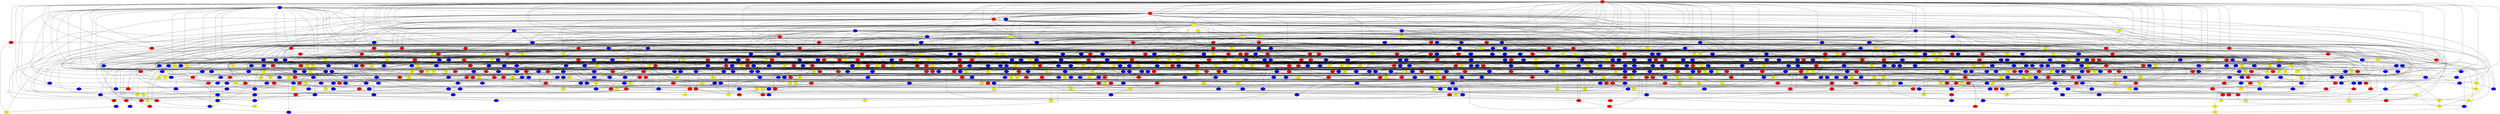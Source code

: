 graph {
0 [style = filled fillcolor = red];
1 [style = filled fillcolor = blue];
2 [style = filled fillcolor = red];
3 [style = filled fillcolor = red];
4 [style = filled fillcolor = yellow];
5 [style = filled fillcolor = blue];
6 [style = filled fillcolor = red];
7 [style = filled fillcolor = blue];
8 [style = filled fillcolor = yellow];
9 [style = filled fillcolor = blue];
10 [style = filled fillcolor = yellow];
11 [style = filled fillcolor = red];
12 [style = filled fillcolor = yellow];
13 [style = filled fillcolor = red];
14 [style = filled fillcolor = blue];
15 [style = filled fillcolor = yellow];
16 [style = filled fillcolor = blue];
17 [style = filled fillcolor = blue];
18 [style = filled fillcolor = red];
19 [style = filled fillcolor = red];
20 [style = filled fillcolor = blue];
21 [style = filled fillcolor = red];
22 [style = filled fillcolor = blue];
23 [style = filled fillcolor = yellow];
24 [style = filled fillcolor = red];
25 [style = filled fillcolor = red];
26 [style = filled fillcolor = blue];
27 [style = filled fillcolor = blue];
28 [style = filled fillcolor = blue];
29 [style = filled fillcolor = red];
30 [style = filled fillcolor = blue];
31 [style = filled fillcolor = blue];
32 [style = filled fillcolor = blue];
33 [style = filled fillcolor = red];
34 [style = filled fillcolor = yellow];
35 [style = filled fillcolor = blue];
36 [style = filled fillcolor = yellow];
37 [style = filled fillcolor = red];
38 [style = filled fillcolor = blue];
39 [style = filled fillcolor = red];
40 [style = filled fillcolor = blue];
41 [style = filled fillcolor = yellow];
42 [style = filled fillcolor = blue];
43 [style = filled fillcolor = red];
44 [style = filled fillcolor = red];
45 [style = filled fillcolor = yellow];
46 [style = filled fillcolor = blue];
47 [style = filled fillcolor = yellow];
48 [style = filled fillcolor = red];
49 [style = filled fillcolor = blue];
50 [style = filled fillcolor = blue];
51 [style = filled fillcolor = yellow];
52 [style = filled fillcolor = blue];
53 [style = filled fillcolor = blue];
54 [style = filled fillcolor = yellow];
55 [style = filled fillcolor = blue];
56 [style = filled fillcolor = blue];
57 [style = filled fillcolor = red];
58 [style = filled fillcolor = blue];
59 [style = filled fillcolor = yellow];
60 [style = filled fillcolor = yellow];
61 [style = filled fillcolor = blue];
62 [style = filled fillcolor = blue];
63 [style = filled fillcolor = red];
64 [style = filled fillcolor = red];
65 [style = filled fillcolor = yellow];
66 [style = filled fillcolor = yellow];
67 [style = filled fillcolor = blue];
68 [style = filled fillcolor = red];
69 [style = filled fillcolor = red];
70 [style = filled fillcolor = blue];
71 [style = filled fillcolor = blue];
72 [style = filled fillcolor = yellow];
73 [style = filled fillcolor = red];
74 [style = filled fillcolor = red];
75 [style = filled fillcolor = yellow];
76 [style = filled fillcolor = yellow];
77 [style = filled fillcolor = red];
78 [style = filled fillcolor = yellow];
79 [style = filled fillcolor = yellow];
80 [style = filled fillcolor = red];
81 [style = filled fillcolor = red];
82 [style = filled fillcolor = blue];
83 [style = filled fillcolor = red];
84 [style = filled fillcolor = yellow];
85 [style = filled fillcolor = blue];
86 [style = filled fillcolor = yellow];
87 [style = filled fillcolor = red];
88 [style = filled fillcolor = yellow];
89 [style = filled fillcolor = red];
90 [style = filled fillcolor = red];
91 [style = filled fillcolor = red];
92 [style = filled fillcolor = red];
93 [style = filled fillcolor = red];
94 [style = filled fillcolor = yellow];
95 [style = filled fillcolor = blue];
96 [style = filled fillcolor = red];
97 [style = filled fillcolor = yellow];
98 [style = filled fillcolor = blue];
99 [style = filled fillcolor = blue];
100 [style = filled fillcolor = yellow];
101 [style = filled fillcolor = blue];
102 [style = filled fillcolor = blue];
103 [style = filled fillcolor = yellow];
104 [style = filled fillcolor = blue];
105 [style = filled fillcolor = yellow];
106 [style = filled fillcolor = blue];
107 [style = filled fillcolor = blue];
108 [style = filled fillcolor = blue];
109 [style = filled fillcolor = blue];
110 [style = filled fillcolor = yellow];
111 [style = filled fillcolor = red];
112 [style = filled fillcolor = blue];
113 [style = filled fillcolor = yellow];
114 [style = filled fillcolor = blue];
115 [style = filled fillcolor = red];
116 [style = filled fillcolor = red];
117 [style = filled fillcolor = blue];
118 [style = filled fillcolor = yellow];
119 [style = filled fillcolor = yellow];
120 [style = filled fillcolor = red];
121 [style = filled fillcolor = red];
122 [style = filled fillcolor = yellow];
123 [style = filled fillcolor = blue];
124 [style = filled fillcolor = red];
125 [style = filled fillcolor = blue];
126 [style = filled fillcolor = blue];
127 [style = filled fillcolor = blue];
128 [style = filled fillcolor = yellow];
129 [style = filled fillcolor = blue];
130 [style = filled fillcolor = red];
131 [style = filled fillcolor = blue];
132 [style = filled fillcolor = red];
133 [style = filled fillcolor = blue];
134 [style = filled fillcolor = blue];
135 [style = filled fillcolor = blue];
136 [style = filled fillcolor = blue];
137 [style = filled fillcolor = blue];
138 [style = filled fillcolor = yellow];
139 [style = filled fillcolor = red];
140 [style = filled fillcolor = yellow];
141 [style = filled fillcolor = blue];
142 [style = filled fillcolor = blue];
143 [style = filled fillcolor = blue];
144 [style = filled fillcolor = blue];
145 [style = filled fillcolor = blue];
146 [style = filled fillcolor = blue];
147 [style = filled fillcolor = yellow];
148 [style = filled fillcolor = yellow];
149 [style = filled fillcolor = blue];
150 [style = filled fillcolor = yellow];
151 [style = filled fillcolor = blue];
152 [style = filled fillcolor = red];
153 [style = filled fillcolor = blue];
154 [style = filled fillcolor = red];
155 [style = filled fillcolor = blue];
156 [style = filled fillcolor = red];
157 [style = filled fillcolor = yellow];
158 [style = filled fillcolor = blue];
159 [style = filled fillcolor = blue];
160 [style = filled fillcolor = yellow];
161 [style = filled fillcolor = red];
162 [style = filled fillcolor = yellow];
163 [style = filled fillcolor = yellow];
164 [style = filled fillcolor = blue];
165 [style = filled fillcolor = red];
166 [style = filled fillcolor = red];
167 [style = filled fillcolor = blue];
168 [style = filled fillcolor = red];
169 [style = filled fillcolor = blue];
170 [style = filled fillcolor = yellow];
171 [style = filled fillcolor = red];
172 [style = filled fillcolor = red];
173 [style = filled fillcolor = yellow];
174 [style = filled fillcolor = blue];
175 [style = filled fillcolor = blue];
176 [style = filled fillcolor = yellow];
177 [style = filled fillcolor = blue];
178 [style = filled fillcolor = red];
179 [style = filled fillcolor = red];
180 [style = filled fillcolor = yellow];
181 [style = filled fillcolor = blue];
182 [style = filled fillcolor = yellow];
183 [style = filled fillcolor = blue];
184 [style = filled fillcolor = red];
185 [style = filled fillcolor = blue];
186 [style = filled fillcolor = blue];
187 [style = filled fillcolor = yellow];
188 [style = filled fillcolor = yellow];
189 [style = filled fillcolor = yellow];
190 [style = filled fillcolor = blue];
191 [style = filled fillcolor = blue];
192 [style = filled fillcolor = red];
193 [style = filled fillcolor = blue];
194 [style = filled fillcolor = red];
195 [style = filled fillcolor = blue];
196 [style = filled fillcolor = red];
197 [style = filled fillcolor = yellow];
198 [style = filled fillcolor = yellow];
199 [style = filled fillcolor = blue];
200 [style = filled fillcolor = yellow];
201 [style = filled fillcolor = red];
202 [style = filled fillcolor = red];
203 [style = filled fillcolor = blue];
204 [style = filled fillcolor = yellow];
205 [style = filled fillcolor = blue];
206 [style = filled fillcolor = red];
207 [style = filled fillcolor = red];
208 [style = filled fillcolor = red];
209 [style = filled fillcolor = yellow];
210 [style = filled fillcolor = yellow];
211 [style = filled fillcolor = red];
212 [style = filled fillcolor = blue];
213 [style = filled fillcolor = red];
214 [style = filled fillcolor = yellow];
215 [style = filled fillcolor = yellow];
216 [style = filled fillcolor = red];
217 [style = filled fillcolor = yellow];
218 [style = filled fillcolor = red];
219 [style = filled fillcolor = red];
220 [style = filled fillcolor = blue];
221 [style = filled fillcolor = red];
222 [style = filled fillcolor = blue];
223 [style = filled fillcolor = blue];
224 [style = filled fillcolor = yellow];
225 [style = filled fillcolor = blue];
226 [style = filled fillcolor = blue];
227 [style = filled fillcolor = red];
228 [style = filled fillcolor = yellow];
229 [style = filled fillcolor = blue];
230 [style = filled fillcolor = yellow];
231 [style = filled fillcolor = blue];
232 [style = filled fillcolor = blue];
233 [style = filled fillcolor = red];
234 [style = filled fillcolor = blue];
235 [style = filled fillcolor = blue];
236 [style = filled fillcolor = blue];
237 [style = filled fillcolor = blue];
238 [style = filled fillcolor = blue];
239 [style = filled fillcolor = blue];
240 [style = filled fillcolor = blue];
241 [style = filled fillcolor = blue];
242 [style = filled fillcolor = blue];
243 [style = filled fillcolor = blue];
244 [style = filled fillcolor = red];
245 [style = filled fillcolor = red];
246 [style = filled fillcolor = blue];
247 [style = filled fillcolor = yellow];
248 [style = filled fillcolor = blue];
249 [style = filled fillcolor = red];
250 [style = filled fillcolor = yellow];
251 [style = filled fillcolor = yellow];
252 [style = filled fillcolor = red];
253 [style = filled fillcolor = blue];
254 [style = filled fillcolor = red];
255 [style = filled fillcolor = yellow];
256 [style = filled fillcolor = yellow];
257 [style = filled fillcolor = blue];
258 [style = filled fillcolor = blue];
259 [style = filled fillcolor = yellow];
260 [style = filled fillcolor = blue];
261 [style = filled fillcolor = yellow];
262 [style = filled fillcolor = blue];
263 [style = filled fillcolor = blue];
264 [style = filled fillcolor = blue];
265 [style = filled fillcolor = red];
266 [style = filled fillcolor = red];
267 [style = filled fillcolor = yellow];
268 [style = filled fillcolor = blue];
269 [style = filled fillcolor = yellow];
270 [style = filled fillcolor = red];
271 [style = filled fillcolor = red];
272 [style = filled fillcolor = red];
273 [style = filled fillcolor = yellow];
274 [style = filled fillcolor = yellow];
275 [style = filled fillcolor = red];
276 [style = filled fillcolor = blue];
277 [style = filled fillcolor = blue];
278 [style = filled fillcolor = red];
279 [style = filled fillcolor = yellow];
280 [style = filled fillcolor = blue];
281 [style = filled fillcolor = yellow];
282 [style = filled fillcolor = blue];
283 [style = filled fillcolor = blue];
284 [style = filled fillcolor = blue];
285 [style = filled fillcolor = blue];
286 [style = filled fillcolor = blue];
287 [style = filled fillcolor = blue];
288 [style = filled fillcolor = blue];
289 [style = filled fillcolor = red];
290 [style = filled fillcolor = yellow];
291 [style = filled fillcolor = yellow];
292 [style = filled fillcolor = red];
293 [style = filled fillcolor = red];
294 [style = filled fillcolor = yellow];
295 [style = filled fillcolor = blue];
296 [style = filled fillcolor = red];
297 [style = filled fillcolor = blue];
298 [style = filled fillcolor = blue];
299 [style = filled fillcolor = blue];
300 [style = filled fillcolor = red];
301 [style = filled fillcolor = blue];
302 [style = filled fillcolor = red];
303 [style = filled fillcolor = yellow];
304 [style = filled fillcolor = blue];
305 [style = filled fillcolor = red];
306 [style = filled fillcolor = blue];
307 [style = filled fillcolor = red];
308 [style = filled fillcolor = blue];
309 [style = filled fillcolor = red];
310 [style = filled fillcolor = blue];
311 [style = filled fillcolor = red];
312 [style = filled fillcolor = blue];
313 [style = filled fillcolor = yellow];
314 [style = filled fillcolor = red];
315 [style = filled fillcolor = blue];
316 [style = filled fillcolor = red];
317 [style = filled fillcolor = yellow];
318 [style = filled fillcolor = blue];
319 [style = filled fillcolor = yellow];
320 [style = filled fillcolor = blue];
321 [style = filled fillcolor = blue];
322 [style = filled fillcolor = blue];
323 [style = filled fillcolor = blue];
324 [style = filled fillcolor = yellow];
325 [style = filled fillcolor = blue];
326 [style = filled fillcolor = yellow];
327 [style = filled fillcolor = blue];
328 [style = filled fillcolor = yellow];
329 [style = filled fillcolor = blue];
330 [style = filled fillcolor = blue];
331 [style = filled fillcolor = blue];
332 [style = filled fillcolor = blue];
333 [style = filled fillcolor = blue];
334 [style = filled fillcolor = blue];
335 [style = filled fillcolor = yellow];
336 [style = filled fillcolor = yellow];
337 [style = filled fillcolor = blue];
338 [style = filled fillcolor = blue];
339 [style = filled fillcolor = yellow];
340 [style = filled fillcolor = blue];
341 [style = filled fillcolor = blue];
342 [style = filled fillcolor = yellow];
343 [style = filled fillcolor = blue];
344 [style = filled fillcolor = blue];
345 [style = filled fillcolor = blue];
346 [style = filled fillcolor = blue];
347 [style = filled fillcolor = red];
348 [style = filled fillcolor = blue];
349 [style = filled fillcolor = blue];
350 [style = filled fillcolor = yellow];
351 [style = filled fillcolor = yellow];
352 [style = filled fillcolor = red];
353 [style = filled fillcolor = blue];
354 [style = filled fillcolor = yellow];
355 [style = filled fillcolor = blue];
356 [style = filled fillcolor = blue];
357 [style = filled fillcolor = red];
358 [style = filled fillcolor = blue];
359 [style = filled fillcolor = yellow];
360 [style = filled fillcolor = blue];
361 [style = filled fillcolor = yellow];
362 [style = filled fillcolor = red];
363 [style = filled fillcolor = yellow];
364 [style = filled fillcolor = yellow];
365 [style = filled fillcolor = yellow];
366 [style = filled fillcolor = yellow];
367 [style = filled fillcolor = blue];
368 [style = filled fillcolor = blue];
369 [style = filled fillcolor = blue];
370 [style = filled fillcolor = yellow];
371 [style = filled fillcolor = yellow];
372 [style = filled fillcolor = blue];
373 [style = filled fillcolor = blue];
374 [style = filled fillcolor = yellow];
375 [style = filled fillcolor = red];
376 [style = filled fillcolor = blue];
377 [style = filled fillcolor = blue];
378 [style = filled fillcolor = blue];
379 [style = filled fillcolor = blue];
380 [style = filled fillcolor = yellow];
381 [style = filled fillcolor = yellow];
382 [style = filled fillcolor = blue];
383 [style = filled fillcolor = yellow];
384 [style = filled fillcolor = red];
385 [style = filled fillcolor = red];
386 [style = filled fillcolor = yellow];
387 [style = filled fillcolor = yellow];
388 [style = filled fillcolor = blue];
389 [style = filled fillcolor = red];
390 [style = filled fillcolor = yellow];
391 [style = filled fillcolor = blue];
392 [style = filled fillcolor = blue];
393 [style = filled fillcolor = red];
394 [style = filled fillcolor = red];
395 [style = filled fillcolor = yellow];
396 [style = filled fillcolor = yellow];
397 [style = filled fillcolor = red];
398 [style = filled fillcolor = red];
399 [style = filled fillcolor = blue];
400 [style = filled fillcolor = yellow];
401 [style = filled fillcolor = blue];
402 [style = filled fillcolor = yellow];
403 [style = filled fillcolor = yellow];
404 [style = filled fillcolor = blue];
405 [style = filled fillcolor = blue];
406 [style = filled fillcolor = blue];
407 [style = filled fillcolor = blue];
408 [style = filled fillcolor = red];
409 [style = filled fillcolor = blue];
410 [style = filled fillcolor = red];
411 [style = filled fillcolor = blue];
412 [style = filled fillcolor = blue];
413 [style = filled fillcolor = red];
414 [style = filled fillcolor = blue];
415 [style = filled fillcolor = blue];
416 [style = filled fillcolor = yellow];
417 [style = filled fillcolor = blue];
418 [style = filled fillcolor = red];
419 [style = filled fillcolor = blue];
420 [style = filled fillcolor = yellow];
421 [style = filled fillcolor = blue];
422 [style = filled fillcolor = blue];
423 [style = filled fillcolor = blue];
424 [style = filled fillcolor = yellow];
425 [style = filled fillcolor = yellow];
426 [style = filled fillcolor = blue];
427 [style = filled fillcolor = yellow];
428 [style = filled fillcolor = blue];
429 [style = filled fillcolor = blue];
430 [style = filled fillcolor = red];
431 [style = filled fillcolor = blue];
432 [style = filled fillcolor = blue];
433 [style = filled fillcolor = blue];
434 [style = filled fillcolor = blue];
435 [style = filled fillcolor = blue];
436 [style = filled fillcolor = blue];
437 [style = filled fillcolor = red];
438 [style = filled fillcolor = yellow];
439 [style = filled fillcolor = blue];
440 [style = filled fillcolor = yellow];
441 [style = filled fillcolor = blue];
442 [style = filled fillcolor = red];
443 [style = filled fillcolor = red];
444 [style = filled fillcolor = blue];
445 [style = filled fillcolor = yellow];
446 [style = filled fillcolor = red];
447 [style = filled fillcolor = red];
448 [style = filled fillcolor = red];
449 [style = filled fillcolor = blue];
450 [style = filled fillcolor = blue];
451 [style = filled fillcolor = blue];
452 [style = filled fillcolor = red];
453 [style = filled fillcolor = blue];
454 [style = filled fillcolor = red];
455 [style = filled fillcolor = blue];
456 [style = filled fillcolor = blue];
457 [style = filled fillcolor = red];
458 [style = filled fillcolor = yellow];
459 [style = filled fillcolor = blue];
460 [style = filled fillcolor = yellow];
461 [style = filled fillcolor = yellow];
462 [style = filled fillcolor = blue];
463 [style = filled fillcolor = yellow];
464 [style = filled fillcolor = blue];
465 [style = filled fillcolor = blue];
466 [style = filled fillcolor = blue];
467 [style = filled fillcolor = red];
468 [style = filled fillcolor = blue];
469 [style = filled fillcolor = blue];
470 [style = filled fillcolor = blue];
471 [style = filled fillcolor = yellow];
472 [style = filled fillcolor = red];
473 [style = filled fillcolor = blue];
474 [style = filled fillcolor = yellow];
475 [style = filled fillcolor = blue];
476 [style = filled fillcolor = blue];
477 [style = filled fillcolor = red];
478 [style = filled fillcolor = yellow];
479 [style = filled fillcolor = red];
480 [style = filled fillcolor = yellow];
481 [style = filled fillcolor = blue];
482 [style = filled fillcolor = red];
483 [style = filled fillcolor = yellow];
484 [style = filled fillcolor = blue];
485 [style = filled fillcolor = yellow];
486 [style = filled fillcolor = red];
487 [style = filled fillcolor = red];
488 [style = filled fillcolor = blue];
489 [style = filled fillcolor = yellow];
490 [style = filled fillcolor = red];
491 [style = filled fillcolor = blue];
492 [style = filled fillcolor = yellow];
493 [style = filled fillcolor = red];
494 [style = filled fillcolor = blue];
495 [style = filled fillcolor = red];
496 [style = filled fillcolor = blue];
497 [style = filled fillcolor = yellow];
498 [style = filled fillcolor = red];
499 [style = filled fillcolor = red];
500 [style = filled fillcolor = yellow];
501 [style = filled fillcolor = blue];
502 [style = filled fillcolor = yellow];
503 [style = filled fillcolor = red];
504 [style = filled fillcolor = blue];
505 [style = filled fillcolor = blue];
506 [style = filled fillcolor = yellow];
507 [style = filled fillcolor = blue];
508 [style = filled fillcolor = red];
509 [style = filled fillcolor = yellow];
510 [style = filled fillcolor = blue];
511 [style = filled fillcolor = red];
512 [style = filled fillcolor = blue];
513 [style = filled fillcolor = blue];
514 [style = filled fillcolor = yellow];
515 [style = filled fillcolor = red];
516 [style = filled fillcolor = blue];
517 [style = filled fillcolor = blue];
518 [style = filled fillcolor = blue];
519 [style = filled fillcolor = blue];
520 [style = filled fillcolor = yellow];
521 [style = filled fillcolor = blue];
522 [style = filled fillcolor = yellow];
523 [style = filled fillcolor = blue];
524 [style = filled fillcolor = yellow];
525 [style = filled fillcolor = blue];
526 [style = filled fillcolor = blue];
527 [style = filled fillcolor = red];
528 [style = filled fillcolor = yellow];
529 [style = filled fillcolor = blue];
530 [style = filled fillcolor = red];
531 [style = filled fillcolor = yellow];
532 [style = filled fillcolor = red];
533 [style = filled fillcolor = red];
534 [style = filled fillcolor = yellow];
535 [style = filled fillcolor = red];
536 [style = filled fillcolor = blue];
537 [style = filled fillcolor = red];
538 [style = filled fillcolor = yellow];
539 [style = filled fillcolor = blue];
540 [style = filled fillcolor = red];
541 [style = filled fillcolor = red];
542 [style = filled fillcolor = red];
543 [style = filled fillcolor = yellow];
544 [style = filled fillcolor = yellow];
545 [style = filled fillcolor = red];
546 [style = filled fillcolor = blue];
547 [style = filled fillcolor = blue];
548 [style = filled fillcolor = blue];
549 [style = filled fillcolor = blue];
550 [style = filled fillcolor = yellow];
551 [style = filled fillcolor = red];
552 [style = filled fillcolor = yellow];
553 [style = filled fillcolor = yellow];
554 [style = filled fillcolor = blue];
555 [style = filled fillcolor = blue];
556 [style = filled fillcolor = red];
557 [style = filled fillcolor = red];
558 [style = filled fillcolor = blue];
559 [style = filled fillcolor = yellow];
560 [style = filled fillcolor = red];
561 [style = filled fillcolor = red];
562 [style = filled fillcolor = yellow];
563 [style = filled fillcolor = red];
564 [style = filled fillcolor = blue];
565 [style = filled fillcolor = blue];
566 [style = filled fillcolor = red];
567 [style = filled fillcolor = blue];
568 [style = filled fillcolor = yellow];
569 [style = filled fillcolor = blue];
570 [style = filled fillcolor = red];
571 [style = filled fillcolor = blue];
572 [style = filled fillcolor = yellow];
573 [style = filled fillcolor = red];
574 [style = filled fillcolor = blue];
575 [style = filled fillcolor = red];
576 [style = filled fillcolor = red];
577 [style = filled fillcolor = blue];
578 [style = filled fillcolor = yellow];
579 [style = filled fillcolor = blue];
580 [style = filled fillcolor = blue];
581 [style = filled fillcolor = red];
582 [style = filled fillcolor = blue];
583 [style = filled fillcolor = yellow];
584 [style = filled fillcolor = blue];
585 [style = filled fillcolor = blue];
586 [style = filled fillcolor = yellow];
587 [style = filled fillcolor = blue];
588 [style = filled fillcolor = blue];
589 [style = filled fillcolor = blue];
590 [style = filled fillcolor = blue];
591 [style = filled fillcolor = blue];
592 [style = filled fillcolor = yellow];
593 [style = filled fillcolor = yellow];
594 [style = filled fillcolor = blue];
595 [style = filled fillcolor = blue];
596 [style = filled fillcolor = blue];
597 [style = filled fillcolor = red];
598 [style = filled fillcolor = blue];
599 [style = filled fillcolor = blue];
600 [style = filled fillcolor = yellow];
601 [style = filled fillcolor = blue];
602 [style = filled fillcolor = blue];
603 [style = filled fillcolor = yellow];
604 [style = filled fillcolor = red];
605 [style = filled fillcolor = blue];
606 [style = filled fillcolor = yellow];
607 [style = filled fillcolor = red];
608 [style = filled fillcolor = blue];
609 [style = filled fillcolor = yellow];
610 [style = filled fillcolor = blue];
611 [style = filled fillcolor = blue];
612 [style = filled fillcolor = blue];
613 [style = filled fillcolor = red];
614 [style = filled fillcolor = blue];
615 [style = filled fillcolor = red];
616 [style = filled fillcolor = yellow];
617 [style = filled fillcolor = blue];
618 [style = filled fillcolor = blue];
619 [style = filled fillcolor = yellow];
620 [style = filled fillcolor = blue];
621 [style = filled fillcolor = red];
622 [style = filled fillcolor = yellow];
623 [style = filled fillcolor = yellow];
624 [style = filled fillcolor = yellow];
625 [style = filled fillcolor = yellow];
626 [style = filled fillcolor = yellow];
627 [style = filled fillcolor = blue];
628 [style = filled fillcolor = red];
629 [style = filled fillcolor = blue];
630 [style = filled fillcolor = yellow];
631 [style = filled fillcolor = red];
632 [style = filled fillcolor = blue];
633 [style = filled fillcolor = red];
634 [style = filled fillcolor = yellow];
635 [style = filled fillcolor = yellow];
636 [style = filled fillcolor = red];
637 [style = filled fillcolor = red];
638 [style = filled fillcolor = blue];
639 [style = filled fillcolor = red];
640 [style = filled fillcolor = yellow];
641 [style = filled fillcolor = yellow];
642 [style = filled fillcolor = red];
643 [style = filled fillcolor = yellow];
644 [style = filled fillcolor = yellow];
645 [style = filled fillcolor = red];
646 [style = filled fillcolor = red];
647 [style = filled fillcolor = red];
648 [style = filled fillcolor = blue];
649 [style = filled fillcolor = red];
650 [style = filled fillcolor = blue];
651 [style = filled fillcolor = blue];
652 [style = filled fillcolor = blue];
653 [style = filled fillcolor = blue];
654 [style = filled fillcolor = yellow];
655 [style = filled fillcolor = red];
656 [style = filled fillcolor = yellow];
657 [style = filled fillcolor = yellow];
658 [style = filled fillcolor = yellow];
659 [style = filled fillcolor = red];
660 [style = filled fillcolor = blue];
661 [style = filled fillcolor = yellow];
662 [style = filled fillcolor = red];
663 [style = filled fillcolor = blue];
664 [style = filled fillcolor = yellow];
665 [style = filled fillcolor = yellow];
666 [style = filled fillcolor = red];
667 [style = filled fillcolor = blue];
668 [style = filled fillcolor = yellow];
669 [style = filled fillcolor = red];
670 [style = filled fillcolor = red];
671 [style = filled fillcolor = blue];
672 [style = filled fillcolor = red];
673 [style = filled fillcolor = blue];
674 [style = filled fillcolor = blue];
675 [style = filled fillcolor = yellow];
676 [style = filled fillcolor = yellow];
677 [style = filled fillcolor = blue];
678 [style = filled fillcolor = red];
679 [style = filled fillcolor = red];
680 [style = filled fillcolor = blue];
681 [style = filled fillcolor = blue];
682 [style = filled fillcolor = yellow];
683 [style = filled fillcolor = blue];
684 [style = filled fillcolor = blue];
685 [style = filled fillcolor = blue];
686 [style = filled fillcolor = blue];
687 [style = filled fillcolor = blue];
688 [style = filled fillcolor = blue];
689 [style = filled fillcolor = red];
690 [style = filled fillcolor = blue];
691 [style = filled fillcolor = blue];
692 [style = filled fillcolor = blue];
693 [style = filled fillcolor = yellow];
694 [style = filled fillcolor = red];
695 [style = filled fillcolor = blue];
696 [style = filled fillcolor = blue];
697 [style = filled fillcolor = red];
698 [style = filled fillcolor = blue];
699 [style = filled fillcolor = red];
700 [style = filled fillcolor = blue];
701 [style = filled fillcolor = blue];
702 [style = filled fillcolor = yellow];
703 [style = filled fillcolor = yellow];
704 [style = filled fillcolor = red];
705 [style = filled fillcolor = red];
706 [style = filled fillcolor = red];
707 [style = filled fillcolor = blue];
708 [style = filled fillcolor = blue];
709 [style = filled fillcolor = red];
710 [style = filled fillcolor = yellow];
711 [style = filled fillcolor = red];
712 [style = filled fillcolor = red];
713 [style = filled fillcolor = yellow];
714 [style = filled fillcolor = yellow];
715 [style = filled fillcolor = yellow];
716 [style = filled fillcolor = yellow];
717 [style = filled fillcolor = blue];
718 [style = filled fillcolor = yellow];
719 [style = filled fillcolor = blue];
720 [style = filled fillcolor = yellow];
721 [style = filled fillcolor = blue];
722 [style = filled fillcolor = red];
723 [style = filled fillcolor = red];
724 [style = filled fillcolor = yellow];
725 [style = filled fillcolor = blue];
726 [style = filled fillcolor = yellow];
727 [style = filled fillcolor = yellow];
728 [style = filled fillcolor = blue];
729 [style = filled fillcolor = yellow];
730 [style = filled fillcolor = blue];
731 [style = filled fillcolor = blue];
732 [style = filled fillcolor = blue];
733 [style = filled fillcolor = blue];
734 [style = filled fillcolor = yellow];
735 [style = filled fillcolor = blue];
736 [style = filled fillcolor = red];
737 [style = filled fillcolor = red];
738 [style = filled fillcolor = blue];
739 [style = filled fillcolor = red];
740 [style = filled fillcolor = red];
741 [style = filled fillcolor = blue];
742 [style = filled fillcolor = yellow];
743 [style = filled fillcolor = yellow];
744 [style = filled fillcolor = blue];
745 [style = filled fillcolor = blue];
746 [style = filled fillcolor = blue];
747 [style = filled fillcolor = yellow];
748 [style = filled fillcolor = red];
749 [style = filled fillcolor = red];
750 [style = filled fillcolor = yellow];
751 [style = filled fillcolor = blue];
752 [style = filled fillcolor = blue];
753 [style = filled fillcolor = yellow];
754 [style = filled fillcolor = blue];
755 [style = filled fillcolor = yellow];
756 [style = filled fillcolor = red];
757 [style = filled fillcolor = blue];
758 [style = filled fillcolor = red];
759 [style = filled fillcolor = yellow];
760 [style = filled fillcolor = yellow];
761 [style = filled fillcolor = red];
762 [style = filled fillcolor = red];
763 [style = filled fillcolor = yellow];
764 [style = filled fillcolor = yellow];
765 [style = filled fillcolor = blue];
766 [style = filled fillcolor = red];
767 [style = filled fillcolor = red];
768 [style = filled fillcolor = blue];
769 [style = filled fillcolor = blue];
770 [style = filled fillcolor = blue];
771 [style = filled fillcolor = yellow];
772 [style = filled fillcolor = blue];
773 [style = filled fillcolor = blue];
774 [style = filled fillcolor = blue];
775 [style = filled fillcolor = blue];
776 [style = filled fillcolor = blue];
777 [style = filled fillcolor = blue];
778 [style = filled fillcolor = blue];
779 [style = filled fillcolor = yellow];
780 [style = filled fillcolor = blue];
781 [style = filled fillcolor = yellow];
782 [style = filled fillcolor = red];
783 [style = filled fillcolor = blue];
784 [style = filled fillcolor = blue];
785 [style = filled fillcolor = red];
786 [style = filled fillcolor = red];
787 [style = filled fillcolor = blue];
788 [style = filled fillcolor = red];
789 [style = filled fillcolor = red];
790 [style = filled fillcolor = blue];
791 [style = filled fillcolor = red];
792 [style = filled fillcolor = blue];
793 [style = filled fillcolor = blue];
794 [style = filled fillcolor = blue];
795 [style = filled fillcolor = red];
796 [style = filled fillcolor = yellow];
797 [style = filled fillcolor = red];
798 [style = filled fillcolor = blue];
799 [style = filled fillcolor = yellow];
800 [style = filled fillcolor = yellow];
801 [style = filled fillcolor = blue];
802 [style = filled fillcolor = blue];
803 [style = filled fillcolor = red];
804 [style = filled fillcolor = blue];
805 [style = filled fillcolor = blue];
806 [style = filled fillcolor = red];
807 [style = filled fillcolor = red];
808 [style = filled fillcolor = yellow];
809 [style = filled fillcolor = red];
810 [style = filled fillcolor = red];
811 [style = filled fillcolor = blue];
812 [style = filled fillcolor = blue];
813 [style = filled fillcolor = yellow];
814 [style = filled fillcolor = blue];
815 [style = filled fillcolor = blue];
816 [style = filled fillcolor = blue];
817 [style = filled fillcolor = blue];
818 [style = filled fillcolor = blue];
819 [style = filled fillcolor = yellow];
820 [style = filled fillcolor = yellow];
821 [style = filled fillcolor = red];
822 [style = filled fillcolor = blue];
823 [style = filled fillcolor = yellow];
824 [style = filled fillcolor = yellow];
825 [style = filled fillcolor = blue];
826 [style = filled fillcolor = yellow];
827 [style = filled fillcolor = blue];
828 [style = filled fillcolor = blue];
829 [style = filled fillcolor = yellow];
830 [style = filled fillcolor = red];
831 [style = filled fillcolor = blue];
832 [style = filled fillcolor = yellow];
833 [style = filled fillcolor = yellow];
834 [style = filled fillcolor = blue];
835 [style = filled fillcolor = blue];
836 [style = filled fillcolor = yellow];
837 [style = filled fillcolor = blue];
838 [style = filled fillcolor = blue];
839 [style = filled fillcolor = red];
840 [style = filled fillcolor = blue];
841 [style = filled fillcolor = yellow];
842 [style = filled fillcolor = blue];
843 [style = filled fillcolor = red];
844 [style = filled fillcolor = red];
845 [style = filled fillcolor = blue];
846 [style = filled fillcolor = yellow];
847 [style = filled fillcolor = red];
848 [style = filled fillcolor = red];
849 [style = filled fillcolor = yellow];
0 -- 5;
0 -- 6;
0 -- 9;
0 -- 10;
0 -- 11;
0 -- 13;
0 -- 16;
0 -- 25;
0 -- 32;
0 -- 34;
0 -- 35;
0 -- 39;
0 -- 40;
0 -- 43;
0 -- 48;
0 -- 52;
0 -- 57;
0 -- 64;
0 -- 67;
0 -- 83;
0 -- 85;
0 -- 98;
0 -- 101;
0 -- 104;
0 -- 114;
0 -- 120;
0 -- 127;
0 -- 132;
0 -- 149;
0 -- 154;
0 -- 158;
0 -- 159;
0 -- 178;
0 -- 4;
0 -- 3;
0 -- 2;
0 -- 1;
0 -- 186;
0 -- 205;
0 -- 210;
0 -- 212;
0 -- 213;
0 -- 218;
0 -- 234;
0 -- 242;
0 -- 271;
0 -- 275;
0 -- 300;
0 -- 307;
0 -- 331;
0 -- 343;
0 -- 380;
0 -- 382;
0 -- 397;
0 -- 399;
0 -- 413;
0 -- 427;
0 -- 428;
0 -- 435;
0 -- 436;
0 -- 446;
0 -- 452;
0 -- 468;
0 -- 503;
0 -- 565;
0 -- 580;
0 -- 629;
0 -- 725;
0 -- 748;
1 -- 2;
1 -- 3;
1 -- 48;
1 -- 51;
1 -- 66;
1 -- 77;
1 -- 94;
1 -- 96;
1 -- 103;
1 -- 143;
1 -- 190;
1 -- 191;
1 -- 250;
1 -- 278;
1 -- 316;
1 -- 336;
1 -- 396;
1 -- 426;
1 -- 455;
1 -- 472;
1 -- 473;
1 -- 602;
1 -- 617;
1 -- 667;
1 -- 756;
1 -- 765;
1 -- 830;
1 -- 841;
1 -- 849;
2 -- 3;
2 -- 5;
2 -- 8;
2 -- 13;
2 -- 20;
2 -- 29;
2 -- 34;
2 -- 37;
2 -- 38;
2 -- 44;
2 -- 51;
2 -- 59;
2 -- 68;
2 -- 69;
2 -- 100;
2 -- 103;
2 -- 105;
2 -- 128;
2 -- 137;
2 -- 207;
2 -- 225;
2 -- 233;
2 -- 251;
2 -- 333;
2 -- 445;
2 -- 446;
2 -- 461;
2 -- 488;
2 -- 522;
2 -- 554;
2 -- 578;
2 -- 635;
2 -- 647;
2 -- 665;
2 -- 727;
2 -- 742;
2 -- 792;
2 -- 816;
2 -- 835;
3 -- 4;
3 -- 7;
3 -- 11;
3 -- 21;
3 -- 26;
3 -- 39;
3 -- 55;
3 -- 77;
3 -- 151;
3 -- 164;
3 -- 253;
3 -- 361;
3 -- 393;
3 -- 475;
3 -- 476;
3 -- 528;
3 -- 529;
3 -- 555;
3 -- 628;
3 -- 644;
3 -- 666;
3 -- 777;
3 -- 832;
4 -- 7;
4 -- 8;
4 -- 9;
4 -- 10;
4 -- 11;
4 -- 12;
4 -- 14;
4 -- 17;
4 -- 18;
4 -- 19;
4 -- 26;
4 -- 27;
4 -- 42;
4 -- 52;
4 -- 53;
4 -- 56;
4 -- 57;
4 -- 141;
4 -- 142;
4 -- 145;
4 -- 182;
4 -- 215;
4 -- 239;
4 -- 249;
4 -- 264;
4 -- 292;
4 -- 365;
4 -- 369;
4 -- 371;
4 -- 400;
4 -- 449;
4 -- 483;
4 -- 498;
4 -- 560;
4 -- 569;
4 -- 591;
4 -- 594;
4 -- 600;
4 -- 606;
4 -- 652;
4 -- 658;
4 -- 705;
4 -- 775;
4 -- 779;
4 -- 784;
4 -- 816;
5 -- 6;
5 -- 8;
5 -- 14;
5 -- 15;
5 -- 23;
5 -- 48;
5 -- 53;
5 -- 60;
5 -- 86;
5 -- 288;
5 -- 293;
5 -- 395;
5 -- 575;
5 -- 649;
6 -- 22;
6 -- 46;
6 -- 125;
6 -- 153;
6 -- 192;
6 -- 335;
6 -- 350;
6 -- 842;
7 -- 10;
7 -- 12;
7 -- 13;
7 -- 14;
7 -- 15;
7 -- 22;
7 -- 23;
7 -- 38;
7 -- 45;
7 -- 63;
7 -- 73;
7 -- 74;
7 -- 91;
7 -- 106;
7 -- 136;
7 -- 155;
7 -- 171;
7 -- 203;
7 -- 218;
7 -- 249;
7 -- 264;
7 -- 453;
7 -- 492;
7 -- 509;
7 -- 576;
7 -- 615;
7 -- 695;
7 -- 772;
7 -- 817;
7 -- 827;
8 -- 12;
8 -- 16;
8 -- 17;
8 -- 30;
8 -- 68;
8 -- 69;
8 -- 88;
8 -- 108;
8 -- 113;
8 -- 154;
8 -- 159;
8 -- 172;
8 -- 194;
8 -- 195;
8 -- 391;
8 -- 428;
8 -- 432;
8 -- 479;
8 -- 497;
8 -- 498;
8 -- 523;
8 -- 537;
8 -- 558;
8 -- 584;
8 -- 624;
8 -- 752;
9 -- 15;
9 -- 17;
9 -- 36;
9 -- 46;
9 -- 63;
9 -- 87;
9 -- 107;
9 -- 116;
9 -- 209;
9 -- 268;
9 -- 325;
9 -- 359;
9 -- 368;
9 -- 447;
9 -- 474;
9 -- 528;
9 -- 529;
9 -- 552;
10 -- 21;
10 -- 24;
10 -- 27;
10 -- 92;
10 -- 122;
10 -- 166;
10 -- 183;
10 -- 206;
10 -- 243;
10 -- 280;
10 -- 282;
10 -- 287;
10 -- 294;
10 -- 307;
10 -- 424;
10 -- 534;
10 -- 788;
10 -- 797;
10 -- 836;
11 -- 44;
11 -- 50;
11 -- 68;
11 -- 112;
11 -- 122;
11 -- 126;
11 -- 138;
11 -- 147;
11 -- 182;
11 -- 261;
11 -- 409;
11 -- 418;
11 -- 420;
11 -- 683;
11 -- 818;
12 -- 105;
12 -- 162;
12 -- 257;
12 -- 271;
12 -- 669;
13 -- 19;
13 -- 21;
13 -- 33;
13 -- 49;
13 -- 349;
13 -- 437;
13 -- 443;
13 -- 458;
13 -- 475;
13 -- 585;
13 -- 759;
13 -- 821;
14 -- 25;
14 -- 26;
14 -- 32;
14 -- 33;
14 -- 92;
14 -- 130;
14 -- 155;
14 -- 168;
14 -- 209;
14 -- 219;
14 -- 312;
14 -- 377;
14 -- 422;
14 -- 468;
14 -- 502;
14 -- 538;
14 -- 620;
14 -- 670;
14 -- 822;
14 -- 846;
15 -- 18;
15 -- 59;
15 -- 60;
15 -- 70;
15 -- 75;
15 -- 105;
15 -- 134;
15 -- 160;
15 -- 264;
15 -- 412;
15 -- 478;
15 -- 519;
15 -- 543;
15 -- 595;
16 -- 31;
16 -- 32;
16 -- 45;
16 -- 89;
16 -- 108;
16 -- 144;
16 -- 188;
16 -- 285;
16 -- 293;
16 -- 354;
16 -- 446;
16 -- 451;
16 -- 454;
16 -- 464;
16 -- 521;
16 -- 809;
17 -- 30;
17 -- 36;
17 -- 57;
17 -- 75;
17 -- 76;
17 -- 103;
17 -- 165;
17 -- 256;
17 -- 453;
17 -- 611;
18 -- 20;
18 -- 25;
18 -- 41;
18 -- 54;
18 -- 63;
18 -- 67;
18 -- 81;
18 -- 90;
18 -- 97;
18 -- 164;
18 -- 188;
18 -- 225;
18 -- 263;
18 -- 274;
18 -- 305;
18 -- 344;
18 -- 381;
18 -- 425;
18 -- 460;
18 -- 586;
18 -- 588;
18 -- 619;
19 -- 35;
19 -- 38;
19 -- 44;
19 -- 46;
19 -- 89;
19 -- 109;
19 -- 117;
19 -- 122;
19 -- 137;
19 -- 152;
19 -- 205;
19 -- 216;
19 -- 218;
19 -- 224;
19 -- 248;
19 -- 259;
19 -- 321;
19 -- 432;
19 -- 485;
19 -- 489;
19 -- 527;
19 -- 558;
19 -- 570;
19 -- 591;
19 -- 612;
19 -- 757;
19 -- 811;
19 -- 821;
20 -- 24;
20 -- 55;
20 -- 62;
20 -- 95;
20 -- 123;
20 -- 272;
20 -- 273;
20 -- 300;
20 -- 353;
20 -- 438;
20 -- 499;
20 -- 617;
20 -- 629;
21 -- 35;
21 -- 130;
21 -- 236;
21 -- 460;
21 -- 548;
21 -- 551;
21 -- 817;
22 -- 107;
22 -- 110;
22 -- 121;
22 -- 153;
22 -- 174;
22 -- 221;
22 -- 233;
22 -- 258;
22 -- 268;
22 -- 276;
22 -- 331;
22 -- 358;
22 -- 410;
22 -- 465;
22 -- 493;
22 -- 594;
22 -- 648;
22 -- 715;
22 -- 733;
22 -- 763;
23 -- 27;
23 -- 37;
23 -- 64;
23 -- 102;
23 -- 118;
23 -- 140;
23 -- 164;
23 -- 170;
23 -- 301;
23 -- 330;
23 -- 406;
23 -- 520;
23 -- 563;
23 -- 698;
24 -- 71;
24 -- 95;
24 -- 281;
24 -- 301;
24 -- 399;
24 -- 485;
24 -- 631;
24 -- 738;
24 -- 800;
25 -- 29;
25 -- 41;
25 -- 53;
25 -- 55;
25 -- 87;
25 -- 116;
25 -- 249;
25 -- 278;
25 -- 281;
25 -- 316;
25 -- 328;
25 -- 342;
25 -- 400;
25 -- 467;
25 -- 474;
25 -- 531;
25 -- 545;
25 -- 654;
25 -- 720;
25 -- 799;
25 -- 808;
26 -- 43;
26 -- 60;
26 -- 92;
26 -- 113;
26 -- 116;
26 -- 143;
26 -- 179;
26 -- 213;
26 -- 309;
26 -- 310;
26 -- 359;
26 -- 391;
26 -- 513;
26 -- 526;
26 -- 578;
26 -- 580;
26 -- 708;
26 -- 730;
26 -- 737;
26 -- 824;
27 -- 31;
27 -- 37;
27 -- 47;
27 -- 61;
27 -- 124;
27 -- 141;
27 -- 300;
27 -- 343;
27 -- 544;
27 -- 679;
27 -- 824;
28 -- 29;
28 -- 33;
28 -- 42;
28 -- 79;
28 -- 123;
28 -- 135;
28 -- 212;
28 -- 258;
28 -- 275;
28 -- 276;
28 -- 317;
28 -- 421;
28 -- 491;
28 -- 508;
28 -- 637;
28 -- 679;
28 -- 710;
28 -- 812;
29 -- 70;
29 -- 152;
29 -- 177;
29 -- 188;
29 -- 211;
29 -- 247;
29 -- 269;
29 -- 277;
29 -- 289;
29 -- 350;
29 -- 374;
29 -- 443;
29 -- 498;
29 -- 548;
29 -- 668;
29 -- 704;
29 -- 760;
29 -- 834;
30 -- 83;
30 -- 110;
30 -- 223;
30 -- 236;
30 -- 435;
30 -- 782;
31 -- 65;
31 -- 76;
31 -- 88;
31 -- 132;
31 -- 259;
31 -- 455;
31 -- 480;
31 -- 509;
31 -- 514;
31 -- 688;
32 -- 79;
32 -- 141;
32 -- 176;
32 -- 181;
32 -- 422;
32 -- 491;
32 -- 551;
32 -- 618;
33 -- 47;
33 -- 183;
33 -- 254;
33 -- 360;
33 -- 704;
34 -- 77;
34 -- 83;
34 -- 146;
34 -- 161;
34 -- 198;
34 -- 251;
34 -- 267;
34 -- 294;
34 -- 296;
34 -- 339;
34 -- 501;
34 -- 681;
35 -- 43;
35 -- 80;
35 -- 112;
35 -- 125;
35 -- 204;
35 -- 298;
35 -- 302;
35 -- 590;
35 -- 615;
35 -- 702;
35 -- 746;
35 -- 830;
36 -- 175;
36 -- 180;
36 -- 359;
36 -- 516;
36 -- 801;
37 -- 39;
37 -- 71;
37 -- 91;
37 -- 101;
37 -- 120;
37 -- 235;
37 -- 479;
37 -- 627;
37 -- 824;
38 -- 40;
38 -- 41;
38 -- 131;
38 -- 135;
38 -- 403;
38 -- 613;
38 -- 657;
38 -- 788;
38 -- 808;
39 -- 58;
39 -- 59;
39 -- 126;
39 -- 206;
39 -- 357;
40 -- 98;
40 -- 258;
40 -- 306;
40 -- 313;
40 -- 354;
40 -- 471;
40 -- 640;
40 -- 660;
40 -- 690;
40 -- 723;
40 -- 825;
41 -- 90;
41 -- 134;
41 -- 142;
41 -- 234;
41 -- 520;
42 -- 47;
42 -- 67;
42 -- 96;
42 -- 331;
42 -- 362;
42 -- 366;
42 -- 520;
42 -- 540;
42 -- 682;
43 -- 58;
43 -- 104;
43 -- 343;
43 -- 389;
43 -- 553;
43 -- 753;
43 -- 801;
43 -- 823;
44 -- 308;
44 -- 326;
44 -- 330;
44 -- 345;
44 -- 362;
44 -- 652;
44 -- 745;
45 -- 56;
45 -- 70;
45 -- 80;
45 -- 140;
45 -- 159;
45 -- 169;
45 -- 193;
45 -- 238;
45 -- 251;
45 -- 303;
45 -- 332;
45 -- 333;
45 -- 338;
45 -- 370;
45 -- 414;
45 -- 477;
45 -- 518;
45 -- 568;
45 -- 608;
45 -- 624;
45 -- 702;
45 -- 751;
45 -- 792;
46 -- 152;
46 -- 231;
47 -- 62;
47 -- 117;
47 -- 126;
47 -- 131;
47 -- 132;
47 -- 146;
47 -- 353;
47 -- 389;
47 -- 405;
47 -- 464;
47 -- 468;
47 -- 625;
47 -- 651;
47 -- 731;
48 -- 65;
48 -- 69;
48 -- 94;
48 -- 115;
48 -- 174;
48 -- 226;
48 -- 228;
48 -- 411;
48 -- 426;
48 -- 549;
48 -- 552;
48 -- 594;
48 -- 614;
49 -- 61;
49 -- 93;
49 -- 110;
49 -- 240;
49 -- 243;
49 -- 344;
50 -- 149;
50 -- 165;
50 -- 175;
50 -- 292;
50 -- 310;
50 -- 434;
50 -- 644;
50 -- 705;
50 -- 727;
50 -- 755;
50 -- 815;
51 -- 85;
51 -- 95;
51 -- 128;
51 -- 129;
51 -- 176;
51 -- 191;
51 -- 208;
51 -- 224;
51 -- 289;
51 -- 338;
51 -- 364;
51 -- 373;
51 -- 550;
51 -- 581;
51 -- 630;
52 -- 78;
52 -- 155;
53 -- 254;
53 -- 404;
53 -- 657;
53 -- 810;
54 -- 115;
54 -- 124;
54 -- 201;
54 -- 220;
54 -- 680;
55 -- 158;
55 -- 216;
55 -- 386;
55 -- 505;
55 -- 513;
56 -- 66;
56 -- 411;
57 -- 222;
57 -- 669;
58 -- 98;
58 -- 302;
58 -- 370;
58 -- 516;
59 -- 75;
59 -- 97;
59 -- 194;
59 -- 263;
59 -- 296;
59 -- 299;
59 -- 409;
59 -- 515;
59 -- 737;
61 -- 127;
62 -- 93;
62 -- 135;
62 -- 203;
62 -- 230;
62 -- 568;
62 -- 743;
63 -- 66;
63 -- 86;
63 -- 100;
63 -- 199;
63 -- 273;
63 -- 305;
63 -- 431;
63 -- 456;
63 -- 466;
63 -- 487;
63 -- 682;
63 -- 689;
63 -- 731;
63 -- 781;
63 -- 813;
63 -- 847;
64 -- 91;
64 -- 102;
64 -- 106;
64 -- 111;
64 -- 481;
64 -- 556;
64 -- 581;
64 -- 699;
64 -- 716;
64 -- 734;
64 -- 834;
65 -- 112;
65 -- 163;
65 -- 208;
65 -- 304;
65 -- 358;
65 -- 536;
65 -- 541;
65 -- 579;
65 -- 643;
65 -- 664;
65 -- 774;
65 -- 778;
66 -- 73;
66 -- 86;
66 -- 94;
66 -- 288;
66 -- 297;
66 -- 306;
66 -- 677;
66 -- 693;
66 -- 734;
66 -- 748;
67 -- 81;
67 -- 203;
67 -- 252;
67 -- 260;
67 -- 321;
67 -- 375;
67 -- 641;
67 -- 810;
68 -- 78;
68 -- 321;
68 -- 323;
68 -- 382;
68 -- 474;
68 -- 593;
68 -- 598;
69 -- 115;
69 -- 291;
69 -- 837;
70 -- 107;
70 -- 129;
70 -- 169;
70 -- 182;
70 -- 185;
70 -- 211;
70 -- 480;
70 -- 589;
70 -- 726;
71 -- 81;
71 -- 148;
71 -- 189;
72 -- 89;
72 -- 144;
72 -- 163;
72 -- 351;
72 -- 472;
73 -- 214;
73 -- 256;
73 -- 416;
73 -- 504;
73 -- 614;
73 -- 721;
74 -- 146;
74 -- 195;
74 -- 332;
74 -- 450;
75 -- 320;
75 -- 326;
75 -- 357;
75 -- 461;
76 -- 82;
77 -- 311;
77 -- 364;
77 -- 557;
78 -- 131;
78 -- 145;
78 -- 183;
78 -- 197;
78 -- 357;
78 -- 497;
79 -- 82;
79 -- 185;
79 -- 191;
79 -- 238;
79 -- 269;
79 -- 323;
79 -- 340;
79 -- 433;
79 -- 623;
79 -- 720;
79 -- 740;
79 -- 756;
79 -- 841;
80 -- 84;
80 -- 90;
80 -- 120;
80 -- 128;
80 -- 171;
80 -- 178;
80 -- 190;
80 -- 229;
80 -- 237;
80 -- 361;
80 -- 366;
80 -- 380;
80 -- 413;
80 -- 560;
80 -- 616;
80 -- 678;
80 -- 762;
81 -- 99;
81 -- 121;
81 -- 124;
81 -- 265;
81 -- 309;
81 -- 420;
82 -- 144;
82 -- 189;
82 -- 235;
82 -- 282;
82 -- 363;
82 -- 569;
82 -- 611;
82 -- 658;
82 -- 798;
82 -- 833;
83 -- 181;
83 -- 220;
83 -- 287;
83 -- 481;
83 -- 618;
84 -- 93;
84 -- 101;
84 -- 197;
84 -- 220;
84 -- 367;
84 -- 384;
84 -- 578;
84 -- 592;
84 -- 642;
84 -- 715;
85 -- 133;
85 -- 148;
85 -- 401;
85 -- 417;
85 -- 429;
85 -- 502;
85 -- 601;
86 -- 231;
86 -- 301;
87 -- 109;
88 -- 130;
88 -- 136;
88 -- 344;
88 -- 466;
89 -- 148;
89 -- 223;
89 -- 467;
89 -- 559;
90 -- 117;
90 -- 272;
90 -- 322;
90 -- 483;
90 -- 634;
90 -- 663;
90 -- 751;
91 -- 270;
91 -- 544;
91 -- 631;
92 -- 791;
93 -- 505;
93 -- 803;
94 -- 747;
95 -- 286;
95 -- 290;
95 -- 621;
95 -- 750;
96 -- 113;
96 -- 142;
96 -- 278;
96 -- 289;
96 -- 341;
96 -- 351;
96 -- 833;
97 -- 238;
97 -- 372;
97 -- 462;
97 -- 607;
97 -- 806;
98 -- 104;
98 -- 298;
98 -- 360;
99 -- 211;
99 -- 353;
99 -- 539;
99 -- 769;
99 -- 796;
100 -- 134;
100 -- 137;
100 -- 140;
100 -- 192;
100 -- 193;
100 -- 240;
100 -- 283;
100 -- 294;
100 -- 363;
100 -- 381;
100 -- 390;
100 -- 416;
100 -- 518;
100 -- 650;
100 -- 670;
100 -- 709;
100 -- 725;
101 -- 315;
101 -- 653;
101 -- 704;
101 -- 782;
102 -- 139;
102 -- 174;
102 -- 240;
102 -- 274;
102 -- 555;
102 -- 663;
103 -- 118;
103 -- 150;
103 -- 187;
103 -- 223;
103 -- 270;
103 -- 424;
103 -- 545;
103 -- 843;
104 -- 180;
104 -- 515;
104 -- 625;
105 -- 219;
105 -- 241;
105 -- 252;
105 -- 372;
105 -- 404;
105 -- 532;
105 -- 653;
105 -- 738;
105 -- 823;
106 -- 109;
106 -- 216;
106 -- 394;
106 -- 643;
107 -- 308;
107 -- 404;
107 -- 634;
107 -- 645;
108 -- 114;
108 -- 201;
108 -- 303;
108 -- 414;
108 -- 484;
109 -- 138;
109 -- 139;
109 -- 337;
109 -- 392;
109 -- 621;
109 -- 719;
109 -- 761;
110 -- 179;
110 -- 295;
110 -- 418;
110 -- 430;
110 -- 535;
110 -- 568;
110 -- 597;
110 -- 598;
110 -- 659;
110 -- 763;
111 -- 186;
111 -- 269;
111 -- 325;
111 -- 490;
111 -- 800;
111 -- 812;
112 -- 133;
112 -- 156;
112 -- 227;
112 -- 725;
113 -- 161;
113 -- 241;
113 -- 277;
113 -- 375;
113 -- 434;
113 -- 549;
113 -- 589;
113 -- 596;
114 -- 473;
114 -- 553;
114 -- 609;
114 -- 739;
114 -- 760;
115 -- 129;
116 -- 133;
116 -- 275;
117 -- 237;
117 -- 524;
117 -- 607;
118 -- 153;
118 -- 179;
118 -- 443;
119 -- 136;
119 -- 147;
119 -- 161;
119 -- 170;
119 -- 199;
119 -- 246;
119 -- 347;
119 -- 412;
119 -- 429;
120 -- 267;
121 -- 162;
121 -- 266;
121 -- 283;
121 -- 299;
121 -- 546;
122 -- 173;
122 -- 206;
122 -- 324;
122 -- 369;
122 -- 690;
123 -- 270;
123 -- 452;
123 -- 794;
124 -- 143;
124 -- 245;
125 -- 284;
125 -- 676;
125 -- 799;
126 -- 200;
126 -- 299;
126 -- 324;
126 -- 478;
126 -- 593;
126 -- 796;
127 -- 139;
127 -- 175;
127 -- 200;
127 -- 202;
127 -- 262;
127 -- 713;
127 -- 742;
127 -- 752;
127 -- 838;
128 -- 224;
128 -- 259;
128 -- 297;
128 -- 501;
128 -- 508;
128 -- 547;
128 -- 739;
128 -- 784;
129 -- 365;
129 -- 677;
130 -- 185;
131 -- 156;
131 -- 207;
131 -- 225;
131 -- 246;
131 -- 317;
131 -- 669;
131 -- 718;
131 -- 759;
132 -- 163;
132 -- 295;
133 -- 168;
133 -- 201;
133 -- 342;
133 -- 616;
134 -- 585;
134 -- 686;
135 -- 665;
135 -- 727;
135 -- 781;
136 -- 785;
137 -- 327;
137 -- 525;
137 -- 571;
137 -- 632;
138 -- 222;
138 -- 260;
138 -- 437;
138 -- 447;
139 -- 150;
139 -- 180;
139 -- 241;
139 -- 333;
139 -- 339;
139 -- 431;
139 -- 503;
139 -- 610;
139 -- 627;
139 -- 650;
140 -- 193;
140 -- 226;
140 -- 230;
140 -- 239;
140 -- 327;
140 -- 417;
140 -- 558;
141 -- 246;
141 -- 312;
141 -- 322;
141 -- 330;
141 -- 535;
142 -- 157;
142 -- 221;
142 -- 244;
142 -- 348;
142 -- 459;
142 -- 692;
142 -- 793;
143 -- 197;
143 -- 284;
143 -- 302;
143 -- 667;
144 -- 268;
144 -- 390;
144 -- 510;
144 -- 646;
144 -- 703;
145 -- 151;
145 -- 167;
145 -- 168;
145 -- 253;
146 -- 172;
147 -- 261;
147 -- 279;
147 -- 293;
147 -- 313;
147 -- 657;
147 -- 743;
147 -- 752;
148 -- 442;
148 -- 502;
148 -- 505;
148 -- 630;
148 -- 660;
148 -- 749;
148 -- 832;
149 -- 370;
149 -- 380;
149 -- 707;
150 -- 272;
150 -- 449;
150 -- 467;
153 -- 217;
155 -- 415;
155 -- 625;
156 -- 318;
156 -- 562;
157 -- 196;
157 -- 236;
158 -- 567;
158 -- 762;
158 -- 764;
159 -- 274;
159 -- 384;
160 -- 166;
160 -- 192;
160 -- 213;
161 -- 173;
161 -- 390;
161 -- 408;
161 -- 534;
161 -- 548;
161 -- 577;
161 -- 686;
161 -- 790;
163 -- 204;
163 -- 210;
163 -- 286;
163 -- 556;
163 -- 655;
164 -- 196;
164 -- 234;
164 -- 439;
164 -- 696;
165 -- 166;
165 -- 244;
165 -- 354;
165 -- 427;
165 -- 440;
165 -- 533;
165 -- 793;
166 -- 200;
166 -- 209;
166 -- 284;
166 -- 346;
166 -- 356;
166 -- 484;
166 -- 741;
166 -- 786;
167 -- 445;
167 -- 561;
167 -- 695;
167 -- 801;
169 -- 219;
169 -- 319;
169 -- 728;
170 -- 184;
170 -- 242;
170 -- 311;
170 -- 845;
171 -- 419;
171 -- 458;
171 -- 577;
171 -- 783;
172 -- 189;
173 -- 574;
173 -- 586;
174 -- 305;
174 -- 510;
174 -- 582;
174 -- 699;
174 -- 778;
175 -- 199;
175 -- 740;
175 -- 784;
176 -- 283;
176 -- 612;
177 -- 385;
177 -- 815;
178 -- 248;
178 -- 286;
178 -- 341;
178 -- 453;
178 -- 494;
178 -- 703;
178 -- 737;
179 -- 376;
179 -- 747;
180 -- 194;
180 -- 434;
180 -- 457;
180 -- 506;
180 -- 641;
180 -- 696;
180 -- 710;
181 -- 373;
181 -- 665;
182 -- 356;
183 -- 239;
183 -- 543;
183 -- 662;
183 -- 820;
183 -- 849;
184 -- 291;
184 -- 436;
184 -- 461;
184 -- 613;
184 -- 739;
186 -- 198;
186 -- 242;
186 -- 281;
186 -- 314;
186 -- 327;
186 -- 417;
186 -- 456;
186 -- 492;
186 -- 495;
186 -- 714;
186 -- 770;
187 -- 573;
187 -- 638;
187 -- 651;
188 -- 459;
188 -- 716;
189 -- 231;
189 -- 232;
189 -- 255;
189 -- 420;
189 -- 470;
189 -- 563;
189 -- 636;
190 -- 250;
190 -- 254;
190 -- 309;
190 -- 328;
190 -- 433;
190 -- 465;
190 -- 583;
190 -- 648;
190 -- 795;
190 -- 844;
191 -- 335;
191 -- 394;
192 -- 296;
192 -- 304;
192 -- 320;
192 -- 336;
192 -- 421;
192 -- 470;
192 -- 479;
192 -- 496;
192 -- 512;
192 -- 547;
192 -- 714;
192 -- 766;
193 -- 403;
193 -- 448;
193 -- 536;
193 -- 617;
193 -- 671;
193 -- 787;
194 -- 329;
195 -- 263;
195 -- 348;
195 -- 392;
195 -- 566;
195 -- 606;
197 -- 210;
197 -- 262;
197 -- 772;
198 -- 205;
198 -- 256;
198 -- 279;
198 -- 326;
198 -- 349;
198 -- 383;
198 -- 411;
198 -- 564;
198 -- 637;
198 -- 659;
198 -- 734;
198 -- 756;
200 -- 312;
200 -- 369;
200 -- 405;
200 -- 692;
200 -- 757;
200 -- 770;
201 -- 355;
201 -- 456;
201 -- 487;
202 -- 757;
202 -- 771;
202 -- 830;
203 -- 250;
203 -- 322;
204 -- 352;
204 -- 697;
205 -- 473;
205 -- 554;
206 -- 267;
206 -- 604;
208 -- 758;
209 -- 334;
209 -- 363;
209 -- 526;
209 -- 819;
210 -- 332;
211 -- 265;
211 -- 398;
211 -- 570;
211 -- 652;
212 -- 730;
213 -- 217;
213 -- 288;
213 -- 367;
213 -- 379;
213 -- 540;
213 -- 562;
213 -- 729;
214 -- 602;
215 -- 374;
216 -- 410;
217 -- 407;
217 -- 834;
218 -- 228;
218 -- 265;
218 -- 303;
218 -- 364;
218 -- 451;
218 -- 706;
218 -- 789;
219 -- 388;
220 -- 503;
220 -- 703;
221 -- 838;
222 -- 469;
222 -- 595;
223 -- 440;
223 -- 460;
223 -- 507;
223 -- 604;
223 -- 619;
223 -- 642;
224 -- 334;
224 -- 397;
224 -- 689;
224 -- 761;
225 -- 618;
226 -- 423;
226 -- 455;
227 -- 339;
227 -- 386;
227 -- 673;
227 -- 706;
228 -- 356;
228 -- 419;
229 -- 350;
229 -- 465;
229 -- 590;
231 -- 247;
231 -- 402;
231 -- 499;
231 -- 588;
231 -- 699;
231 -- 717;
231 -- 776;
231 -- 837;
232 -- 244;
232 -- 442;
232 -- 626;
232 -- 744;
232 -- 791;
233 -- 277;
233 -- 680;
233 -- 700;
233 -- 790;
234 -- 391;
234 -- 591;
234 -- 760;
235 -- 342;
235 -- 410;
236 -- 433;
236 -- 789;
237 -- 386;
238 -- 243;
238 -- 298;
238 -- 388;
238 -- 393;
238 -- 405;
238 -- 470;
239 -- 352;
239 -- 444;
240 -- 416;
240 -- 484;
240 -- 512;
241 -- 337;
241 -- 397;
241 -- 407;
241 -- 423;
241 -- 444;
241 -- 550;
241 -- 584;
241 -- 608;
241 -- 754;
241 -- 773;
243 -- 252;
243 -- 809;
244 -- 271;
245 -- 255;
245 -- 415;
246 -- 529;
246 -- 639;
246 -- 641;
246 -- 646;
246 -- 758;
247 -- 355;
247 -- 445;
247 -- 487;
247 -- 543;
249 -- 340;
249 -- 636;
250 -- 316;
250 -- 329;
250 -- 711;
250 -- 755;
250 -- 827;
251 -- 308;
251 -- 317;
251 -- 839;
252 -- 285;
252 -- 290;
252 -- 776;
253 -- 522;
253 -- 708;
253 -- 732;
253 -- 831;
254 -- 530;
255 -- 266;
255 -- 528;
255 -- 622;
256 -- 378;
256 -- 616;
256 -- 687;
257 -- 345;
258 -- 441;
258 -- 483;
258 -- 647;
259 -- 701;
260 -- 695;
260 -- 736;
261 -- 818;
262 -- 563;
263 -- 811;
265 -- 493;
266 -- 351;
266 -- 457;
266 -- 706;
267 -- 385;
268 -- 335;
268 -- 352;
268 -- 687;
268 -- 697;
269 -- 577;
270 -- 396;
270 -- 408;
270 -- 564;
270 -- 816;
271 -- 285;
271 -- 684;
272 -- 541;
272 -- 576;
274 -- 318;
274 -- 438;
274 -- 572;
276 -- 394;
276 -- 481;
276 -- 532;
276 -- 556;
278 -- 597;
280 -- 320;
281 -- 553;
281 -- 765;
282 -- 319;
282 -- 441;
282 -- 595;
282 -- 673;
282 -- 747;
282 -- 819;
283 -- 328;
283 -- 379;
283 -- 430;
283 -- 579;
284 -- 304;
284 -- 724;
285 -- 387;
285 -- 581;
286 -- 451;
286 -- 476;
286 -- 674;
286 -- 728;
287 -- 347;
287 -- 368;
287 -- 403;
287 -- 426;
287 -- 429;
287 -- 638;
289 -- 439;
289 -- 629;
289 -- 689;
291 -- 313;
293 -- 338;
293 -- 814;
294 -- 440;
295 -- 358;
295 -- 395;
295 -- 510;
296 -- 334;
296 -- 822;
297 -- 676;
298 -- 523;
298 -- 592;
298 -- 673;
298 -- 814;
299 -- 557;
300 -- 497;
300 -- 766;
301 -- 424;
301 -- 485;
301 -- 613;
301 -- 672;
303 -- 489;
303 -- 517;
303 -- 722;
303 -- 749;
304 -- 450;
304 -- 777;
304 -- 820;
305 -- 444;
305 -- 632;
305 -- 722;
306 -- 387;
307 -- 836;
308 -- 826;
309 -- 315;
309 -- 392;
309 -- 477;
309 -- 846;
310 -- 383;
310 -- 569;
310 -- 711;
312 -- 691;
312 -- 693;
312 -- 751;
314 -- 587;
314 -- 596;
315 -- 368;
315 -- 389;
315 -- 521;
316 -- 605;
316 -- 750;
317 -- 549;
319 -- 495;
320 -- 457;
320 -- 565;
321 -- 724;
321 -- 817;
323 -- 458;
324 -- 375;
324 -- 399;
324 -- 527;
324 -- 648;
324 -- 675;
324 -- 766;
324 -- 795;
326 -- 466;
326 -- 572;
326 -- 583;
326 -- 664;
327 -- 336;
327 -- 432;
327 -- 628;
328 -- 337;
330 -- 406;
331 -- 409;
331 -- 419;
331 -- 463;
331 -- 662;
332 -- 471;
332 -- 492;
332 -- 537;
332 -- 610;
332 -- 764;
333 -- 414;
333 -- 425;
334 -- 658;
334 -- 696;
334 -- 721;
336 -- 522;
336 -- 683;
337 -- 700;
339 -- 622;
339 -- 675;
339 -- 843;
340 -- 428;
340 -- 496;
340 -- 524;
340 -- 687;
342 -- 575;
343 -- 533;
344 -- 796;
345 -- 536;
345 -- 771;
347 -- 430;
347 -- 642;
348 -- 519;
349 -- 462;
349 -- 786;
350 -- 366;
350 -- 379;
351 -- 758;
352 -- 448;
352 -- 841;
353 -- 452;
353 -- 661;
354 -- 385;
354 -- 538;
354 -- 694;
355 -- 360;
355 -- 477;
355 -- 634;
355 -- 681;
355 -- 844;
356 -- 821;
357 -- 486;
357 -- 601;
357 -- 630;
357 -- 827;
360 -- 401;
360 -- 649;
362 -- 435;
362 -- 803;
363 -- 542;
366 -- 674;
367 -- 431;
367 -- 525;
367 -- 829;
368 -- 655;
368 -- 746;
368 -- 848;
370 -- 582;
370 -- 811;
370 -- 815;
371 -- 407;
372 -- 450;
372 -- 611;
372 -- 626;
372 -- 671;
372 -- 738;
373 -- 517;
373 -- 754;
373 -- 770;
374 -- 805;
375 -- 378;
378 -- 490;
378 -- 847;
379 -- 395;
379 -- 478;
379 -- 768;
379 -- 776;
384 -- 656;
385 -- 454;
385 -- 546;
385 -- 713;
385 -- 753;
385 -- 826;
386 -- 421;
386 -- 476;
386 -- 779;
387 -- 593;
387 -- 604;
388 -- 486;
391 -- 526;
392 -- 472;
392 -- 533;
395 -- 633;
397 -- 562;
397 -- 586;
399 -- 412;
399 -- 462;
400 -- 525;
401 -- 691;
401 -- 726;
404 -- 746;
404 -- 813;
405 -- 516;
405 -- 726;
407 -- 554;
407 -- 580;
408 -- 500;
409 -- 542;
412 -- 712;
412 -- 828;
413 -- 519;
413 -- 620;
413 -- 633;
413 -- 826;
414 -- 512;
415 -- 521;
415 -- 678;
416 -- 436;
420 -- 448;
420 -- 507;
421 -- 564;
421 -- 589;
421 -- 620;
421 -- 713;
423 -- 822;
423 -- 831;
424 -- 719;
425 -- 438;
425 -- 530;
427 -- 561;
427 -- 639;
427 -- 802;
428 -- 603;
429 -- 539;
429 -- 755;
431 -- 688;
432 -- 819;
434 -- 590;
437 -- 441;
437 -- 482;
437 -- 789;
438 -- 565;
438 -- 633;
440 -- 718;
443 -- 786;
446 -- 530;
447 -- 660;
448 -- 494;
450 -- 523;
451 -- 627;
451 -- 684;
451 -- 700;
453 -- 612;
453 -- 762;
454 -- 587;
456 -- 480;
457 -- 531;
457 -- 783;
459 -- 527;
461 -- 471;
461 -- 597;
462 -- 488;
465 -- 777;
466 -- 504;
467 -- 517;
467 -- 602;
468 -- 501;
469 -- 596;
472 -- 534;
472 -- 778;
474 -- 486;
475 -- 511;
475 -- 579;
476 -- 681;
476 -- 787;
478 -- 513;
479 -- 515;
480 -- 491;
480 -- 668;
483 -- 582;
483 -- 656;
484 -- 672;
485 -- 729;
485 -- 775;
486 -- 567;
486 -- 774;
486 -- 805;
490 -- 495;
492 -- 566;
493 -- 771;
494 -- 500;
496 -- 500;
496 -- 698;
498 -- 506;
498 -- 823;
499 -- 714;
501 -- 622;
502 -- 576;
502 -- 606;
502 -- 693;
503 -- 644;
504 -- 574;
504 -- 619;
504 -- 675;
505 -- 724;
507 -- 599;
508 -- 649;
508 -- 710;
508 -- 735;
508 -- 802;
509 -- 575;
514 -- 614;
515 -- 735;
516 -- 672;
517 -- 708;
519 -- 635;
519 -- 701;
522 -- 566;
523 -- 820;
525 -- 600;
525 -- 795;
526 -- 615;
529 -- 807;
529 -- 840;
531 -- 814;
533 -- 807;
533 -- 809;
534 -- 557;
534 -- 680;
534 -- 745;
535 -- 711;
535 -- 735;
535 -- 844;
536 -- 733;
537 -- 605;
538 -- 544;
538 -- 698;
538 -- 748;
540 -- 574;
540 -- 607;
541 -- 840;
543 -- 692;
545 -- 585;
546 -- 573;
546 -- 694;
552 -- 628;
552 -- 638;
555 -- 804;
556 -- 663;
558 -- 603;
558 -- 656;
558 -- 839;
559 -- 800;
560 -- 806;
562 -- 621;
566 -- 754;
570 -- 640;
572 -- 599;
572 -- 654;
578 -- 722;
581 -- 661;
582 -- 793;
584 -- 732;
585 -- 640;
585 -- 774;
585 -- 780;
585 -- 825;
587 -- 707;
587 -- 848;
588 -- 645;
589 -- 792;
590 -- 635;
590 -- 768;
591 -- 825;
592 -- 674;
593 -- 813;
595 -- 782;
596 -- 732;
599 -- 829;
601 -- 647;
602 -- 683;
604 -- 653;
606 -- 637;
606 -- 667;
609 -- 659;
611 -- 666;
611 -- 832;
612 -- 636;
623 -- 707;
625 -- 733;
626 -- 759;
628 -- 688;
628 -- 694;
628 -- 705;
629 -- 773;
633 -- 643;
633 -- 788;
635 -- 666;
636 -- 745;
637 -- 736;
640 -- 702;
640 -- 744;
640 -- 808;
641 -- 805;
642 -- 654;
647 -- 685;
651 -- 723;
652 -- 662;
652 -- 769;
662 -- 767;
664 -- 682;
666 -- 799;
669 -- 773;
671 -- 829;
679 -- 780;
680 -- 767;
681 -- 728;
684 -- 802;
687 -- 798;
689 -- 794;
690 -- 743;
691 -- 709;
692 -- 787;
694 -- 803;
697 -- 709;
700 -- 785;
703 -- 716;
705 -- 729;
707 -- 736;
714 -- 847;
734 -- 769;
735 -- 742;
736 -- 783;
739 -- 804;
741 -- 848;
762 -- 812;
767 -- 768;
768 -- 836;
775 -- 780;
776 -- 849;
777 -- 845;
788 -- 797;
791 -- 842;
799 -- 833;
}
